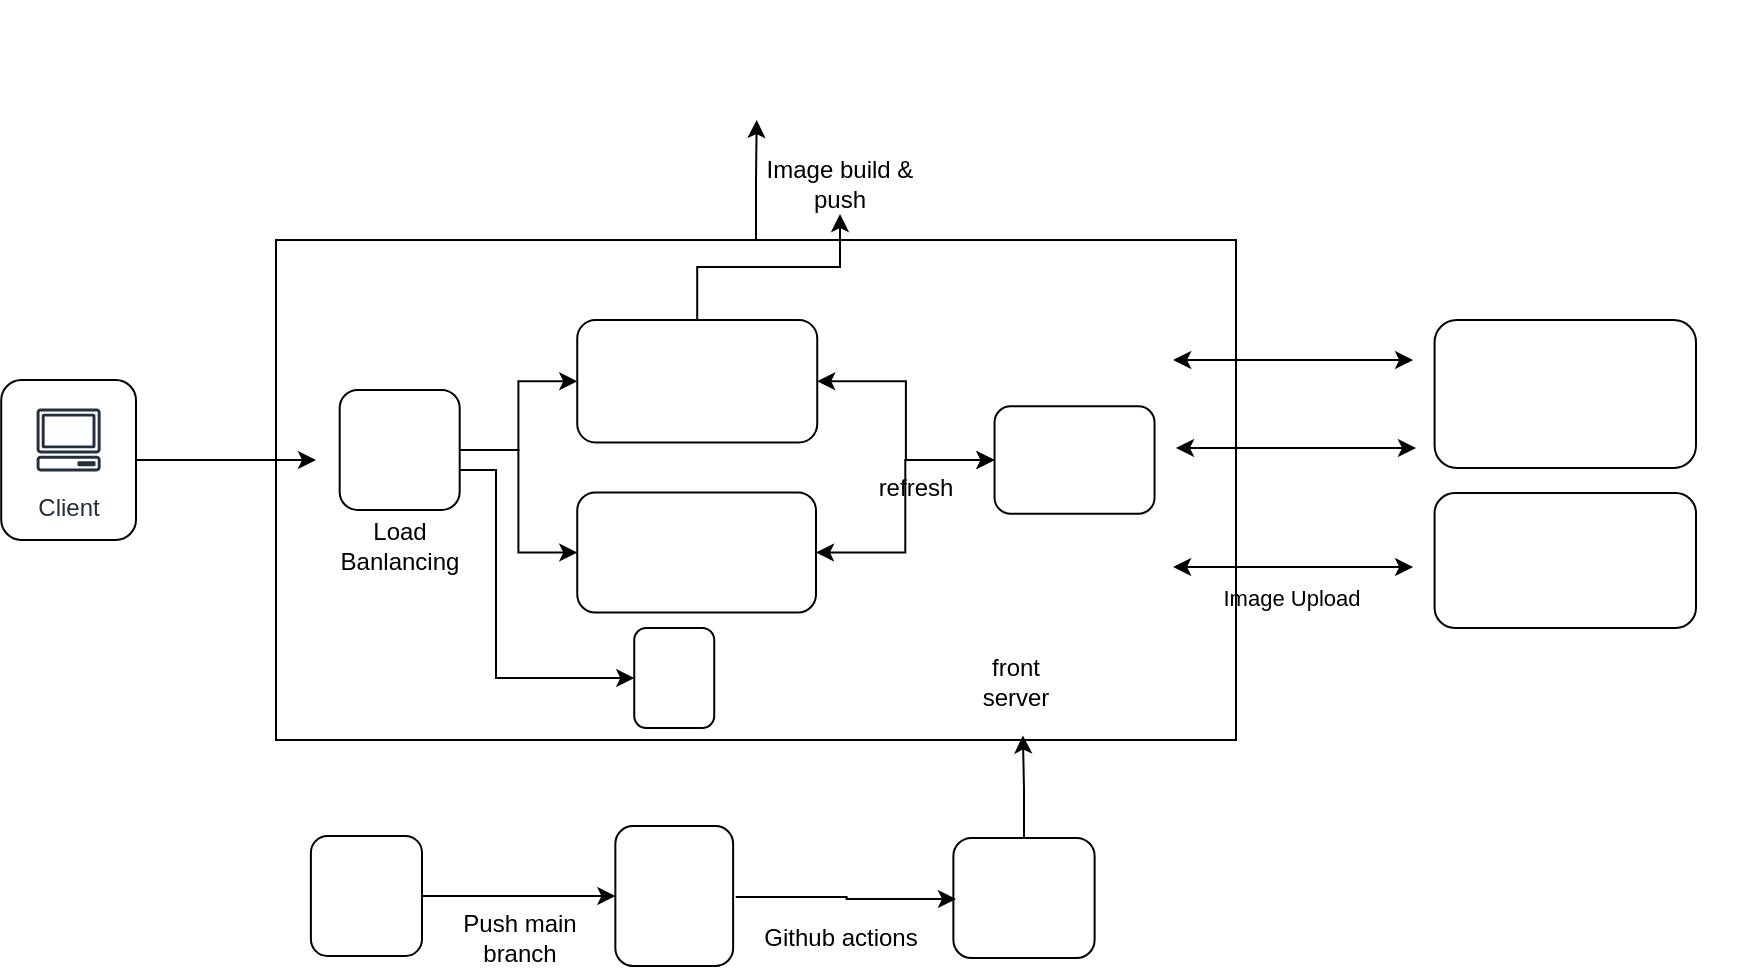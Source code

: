 <mxfile version="24.5.5" type="github">
  <diagram name="페이지-1" id="1Nj2JKqqLKqhdEVH43Pk">
    <mxGraphModel dx="1434" dy="820" grid="1" gridSize="10" guides="1" tooltips="1" connect="1" arrows="1" fold="1" page="1" pageScale="1" pageWidth="827" pageHeight="1169" math="0" shadow="0">
      <root>
        <mxCell id="0" />
        <mxCell id="1" parent="0" />
        <mxCell id="aObFqOrkm4D2NBB3cYtV-1" value="" style="shape=image;verticalLabelPosition=bottom;labelBackgroundColor=default;verticalAlign=top;aspect=fixed;imageAspect=0;image=https://w7.pngwing.com/pngs/413/267/png-transparent-jwt-io-json-web-token-hd-logo.png;" parent="1" vertex="1">
          <mxGeometry x="380" y="348.45" width="51.11" height="25.56" as="geometry" />
        </mxCell>
        <mxCell id="i-cxC0E5uGYgdnKONJuh-79" style="edgeStyle=orthogonalEdgeStyle;rounded=0;orthogonalLoop=1;jettySize=auto;html=1;exitX=1;exitY=0.5;exitDx=0;exitDy=0;entryX=0;entryY=0.5;entryDx=0;entryDy=0;" parent="1" source="i-cxC0E5uGYgdnKONJuh-68" target="i-cxC0E5uGYgdnKONJuh-71" edge="1">
          <mxGeometry relative="1" as="geometry" />
        </mxCell>
        <mxCell id="i-cxC0E5uGYgdnKONJuh-68" value="" style="rounded=1;whiteSpace=wrap;html=1;fillColor=none;" parent="1" vertex="1">
          <mxGeometry x="257.45" y="618" width="55.55" height="60" as="geometry" />
        </mxCell>
        <mxCell id="i-cxC0E5uGYgdnKONJuh-65" style="edgeStyle=orthogonalEdgeStyle;rounded=0;orthogonalLoop=1;jettySize=auto;html=1;exitX=0.5;exitY=0;exitDx=0;exitDy=0;" parent="1" source="i-cxC0E5uGYgdnKONJuh-7" edge="1">
          <mxGeometry relative="1" as="geometry">
            <mxPoint x="480.333" y="260.0" as="targetPoint" />
          </mxGeometry>
        </mxCell>
        <mxCell id="i-cxC0E5uGYgdnKONJuh-7" value="" style="rounded=0;whiteSpace=wrap;html=1;fillColor=none;" parent="1" vertex="1">
          <mxGeometry x="240" y="320.01" width="480" height="249.99" as="geometry" />
        </mxCell>
        <mxCell id="i-cxC0E5uGYgdnKONJuh-25" style="edgeStyle=orthogonalEdgeStyle;rounded=0;orthogonalLoop=1;jettySize=auto;html=1;exitX=1;exitY=0.5;exitDx=0;exitDy=0;entryX=0;entryY=0.5;entryDx=0;entryDy=0;strokeColor=default;startArrow=none;startFill=0;" parent="1" source="i-cxC0E5uGYgdnKONJuh-9" target="i-cxC0E5uGYgdnKONJuh-21" edge="1">
          <mxGeometry relative="1" as="geometry" />
        </mxCell>
        <mxCell id="i-cxC0E5uGYgdnKONJuh-28" style="edgeStyle=orthogonalEdgeStyle;rounded=0;orthogonalLoop=1;jettySize=auto;html=1;" parent="1" source="i-cxC0E5uGYgdnKONJuh-9" target="i-cxC0E5uGYgdnKONJuh-22" edge="1">
          <mxGeometry relative="1" as="geometry" />
        </mxCell>
        <mxCell id="i-cxC0E5uGYgdnKONJuh-9" value="" style="rounded=1;whiteSpace=wrap;html=1;fillColor=none;" parent="1" vertex="1">
          <mxGeometry x="271.84" y="395" width="60" height="60" as="geometry" />
        </mxCell>
        <mxCell id="i-cxC0E5uGYgdnKONJuh-17" value="" style="rounded=1;whiteSpace=wrap;html=1;fillColor=none;" parent="1" vertex="1">
          <mxGeometry x="102.61" y="390" width="67.39" height="80" as="geometry" />
        </mxCell>
        <mxCell id="i-cxC0E5uGYgdnKONJuh-5" value="" style="shape=image;verticalLabelPosition=bottom;labelBackgroundColor=default;verticalAlign=top;aspect=fixed;imageAspect=0;image=https://upload.wikimedia.org/wikipedia/commons/7/79/Docker_%28container_engine%29_logo.png;" parent="1" vertex="1">
          <mxGeometry x="294.87" y="385" width="62.76" height="15" as="geometry" />
        </mxCell>
        <mxCell id="i-cxC0E5uGYgdnKONJuh-6" value="" style="shape=image;verticalLabelPosition=bottom;labelBackgroundColor=default;verticalAlign=top;aspect=fixed;imageAspect=0;image=https://velog.velcdn.com/images/flfns333/post/fa095e26-f74c-40a2-b623-ec751fe48353/image.png;shadow=1;" parent="1" vertex="1">
          <mxGeometry x="180" y="294" width="125.22" height="80" as="geometry" />
        </mxCell>
        <mxCell id="EQuz4xtSTFHQM5giMbNc-6" style="edgeStyle=orthogonalEdgeStyle;rounded=0;orthogonalLoop=1;jettySize=auto;html=1;exitX=1;exitY=0.75;exitDx=0;exitDy=0;entryX=1;entryY=0.5;entryDx=0;entryDy=0;" edge="1" parent="1" source="i-cxC0E5uGYgdnKONJuh-8" target="aObFqOrkm4D2NBB3cYtV-9">
          <mxGeometry relative="1" as="geometry">
            <Array as="points">
              <mxPoint x="350" y="435" />
              <mxPoint x="350" y="539" />
            </Array>
          </mxGeometry>
        </mxCell>
        <mxCell id="i-cxC0E5uGYgdnKONJuh-8" value="" style="shape=image;verticalLabelPosition=bottom;labelBackgroundColor=default;verticalAlign=top;aspect=fixed;imageAspect=0;image=https://download.logo.wine/logo/Nginx/Nginx-Logo.wine.png;" parent="1" vertex="1">
          <mxGeometry x="271.84" y="405" width="60" height="40" as="geometry" />
        </mxCell>
        <mxCell id="i-cxC0E5uGYgdnKONJuh-12" style="edgeStyle=orthogonalEdgeStyle;rounded=0;orthogonalLoop=1;jettySize=auto;html=1;" parent="1" source="i-cxC0E5uGYgdnKONJuh-17" edge="1">
          <mxGeometry relative="1" as="geometry">
            <mxPoint x="180" y="425" as="sourcePoint" />
            <mxPoint x="260" y="430" as="targetPoint" />
          </mxGeometry>
        </mxCell>
        <mxCell id="i-cxC0E5uGYgdnKONJuh-20" value="Client" style="sketch=0;outlineConnect=0;fontColor=#232F3E;gradientColor=none;strokeColor=#232F3E;fillColor=#ffffff;dashed=0;verticalLabelPosition=bottom;verticalAlign=top;align=center;html=1;fontSize=12;fontStyle=0;aspect=fixed;shape=mxgraph.aws4.resourceIcon;resIcon=mxgraph.aws4.client;" parent="1" vertex="1">
          <mxGeometry x="116.31" y="400" width="40" height="40" as="geometry" />
        </mxCell>
        <mxCell id="i-cxC0E5uGYgdnKONJuh-33" style="edgeStyle=orthogonalEdgeStyle;rounded=0;orthogonalLoop=1;jettySize=auto;html=1;exitX=1;exitY=0.5;exitDx=0;exitDy=0;startArrow=classic;startFill=1;entryX=0;entryY=0.5;entryDx=0;entryDy=0;" parent="1" source="i-cxC0E5uGYgdnKONJuh-21" target="i-cxC0E5uGYgdnKONJuh-38" edge="1">
          <mxGeometry relative="1" as="geometry" />
        </mxCell>
        <mxCell id="aObFqOrkm4D2NBB3cYtV-4" value="" style="edgeStyle=orthogonalEdgeStyle;rounded=0;orthogonalLoop=1;jettySize=auto;html=1;" parent="1" source="i-cxC0E5uGYgdnKONJuh-21" target="i-cxC0E5uGYgdnKONJuh-66" edge="1">
          <mxGeometry relative="1" as="geometry" />
        </mxCell>
        <mxCell id="i-cxC0E5uGYgdnKONJuh-21" value="" style="rounded=1;whiteSpace=wrap;html=1;fillColor=none;" parent="1" vertex="1">
          <mxGeometry x="390.62" y="360" width="120" height="61.25" as="geometry" />
        </mxCell>
        <mxCell id="i-cxC0E5uGYgdnKONJuh-34" style="edgeStyle=orthogonalEdgeStyle;rounded=0;orthogonalLoop=1;jettySize=auto;html=1;exitX=1;exitY=0.5;exitDx=0;exitDy=0;startArrow=classic;startFill=1;entryX=0;entryY=0.5;entryDx=0;entryDy=0;" parent="1" source="i-cxC0E5uGYgdnKONJuh-22" target="i-cxC0E5uGYgdnKONJuh-38" edge="1">
          <mxGeometry relative="1" as="geometry">
            <mxPoint x="580" y="430" as="targetPoint" />
          </mxGeometry>
        </mxCell>
        <mxCell id="i-cxC0E5uGYgdnKONJuh-22" value="" style="rounded=1;whiteSpace=wrap;html=1;fillColor=none;" parent="1" vertex="1">
          <mxGeometry x="390.62" y="446.25" width="119.38" height="60" as="geometry" />
        </mxCell>
        <mxCell id="i-cxC0E5uGYgdnKONJuh-23" value="" style="shape=image;verticalLabelPosition=bottom;labelBackgroundColor=default;verticalAlign=top;aspect=fixed;imageAspect=0;image=https://images.velog.io/images/malgum/post/979fb612-584b-4942-a634-1e38e591fa12/%EB%8B%A4%EC%9A%B4%EB%A1%9C%EB%93%9C.png;" parent="1" vertex="1">
          <mxGeometry x="407.76" y="368.75" width="85.72" height="45" as="geometry" />
        </mxCell>
        <mxCell id="i-cxC0E5uGYgdnKONJuh-24" value="" style="shape=image;verticalLabelPosition=bottom;labelBackgroundColor=default;verticalAlign=top;aspect=fixed;imageAspect=0;image=https://images.velog.io/images/malgum/post/979fb612-584b-4942-a634-1e38e591fa12/%EB%8B%A4%EC%9A%B4%EB%A1%9C%EB%93%9C.png;" parent="1" vertex="1">
          <mxGeometry x="407.76" y="453.75" width="85.72" height="45" as="geometry" />
        </mxCell>
        <mxCell id="i-cxC0E5uGYgdnKONJuh-26" value="" style="shape=image;verticalLabelPosition=bottom;labelBackgroundColor=default;verticalAlign=top;aspect=fixed;imageAspect=0;image=https://upload.wikimedia.org/wikipedia/commons/7/79/Docker_%28container_engine%29_logo.png;" parent="1" vertex="1">
          <mxGeometry x="472" y="353.73" width="62.76" height="15" as="geometry" />
        </mxCell>
        <mxCell id="i-cxC0E5uGYgdnKONJuh-27" value="" style="shape=image;verticalLabelPosition=bottom;labelBackgroundColor=default;verticalAlign=top;aspect=fixed;imageAspect=0;image=https://upload.wikimedia.org/wikipedia/commons/7/79/Docker_%28container_engine%29_logo.png;" parent="1" vertex="1">
          <mxGeometry x="466.62" y="438.75" width="62.76" height="15" as="geometry" />
        </mxCell>
        <mxCell id="i-cxC0E5uGYgdnKONJuh-29" value="" style="shape=image;verticalLabelPosition=bottom;labelBackgroundColor=default;verticalAlign=top;aspect=fixed;imageAspect=0;image=https://miro.medium.com/v2/resize:fit:1200/0*pgqnHeTZEmJhpRxX.png;" parent="1" vertex="1">
          <mxGeometry x="827" y="374" width="112.29" height="48.75" as="geometry" />
        </mxCell>
        <mxCell id="i-cxC0E5uGYgdnKONJuh-30" value="" style="shape=image;verticalLabelPosition=bottom;labelBackgroundColor=default;verticalAlign=top;aspect=fixed;imageAspect=0;image=https://upload.wikimedia.org/wikipedia/commons/thumb/6/64/Logo-redis.svg/2560px-Logo-redis.svg.png;" parent="1" vertex="1">
          <mxGeometry x="610" y="420" width="58.53" height="20" as="geometry" />
        </mxCell>
        <mxCell id="i-cxC0E5uGYgdnKONJuh-36" value="refresh" style="text;html=1;align=center;verticalAlign=middle;whiteSpace=wrap;rounded=0;" parent="1" vertex="1">
          <mxGeometry x="540" y="433.75" width="40" height="20" as="geometry" />
        </mxCell>
        <mxCell id="i-cxC0E5uGYgdnKONJuh-38" value="" style="rounded=1;whiteSpace=wrap;html=1;fillColor=none;" parent="1" vertex="1">
          <mxGeometry x="599.27" y="403.13" width="80" height="53.75" as="geometry" />
        </mxCell>
        <mxCell id="i-cxC0E5uGYgdnKONJuh-44" value="Load Banlancing" style="text;html=1;align=center;verticalAlign=middle;whiteSpace=wrap;rounded=0;" parent="1" vertex="1">
          <mxGeometry x="261.84" y="453.75" width="80" height="38.75" as="geometry" />
        </mxCell>
        <mxCell id="i-cxC0E5uGYgdnKONJuh-45" value="" style="shape=image;verticalLabelPosition=bottom;labelBackgroundColor=default;verticalAlign=top;aspect=fixed;imageAspect=0;image=https://blog.kakaocdn.net/dn/barZ7n/btsEZaJP3Bj/EA4iHyMxwQxQYHMwJTLwmK/img.png;" parent="1" vertex="1">
          <mxGeometry x="796.14" y="454" width="174" height="60" as="geometry" />
        </mxCell>
        <mxCell id="i-cxC0E5uGYgdnKONJuh-49" value="&lt;font style=&quot;font-size: 11px;&quot;&gt;Image&amp;nbsp;&lt;/font&gt;&lt;span style=&quot;font-size: 11px; text-align: left; background-color: initial;&quot;&gt;Upload&lt;/span&gt;" style="text;html=1;align=center;verticalAlign=middle;whiteSpace=wrap;rounded=0;" parent="1" vertex="1">
          <mxGeometry x="693.55" y="484" width="107.59" height="30" as="geometry" />
        </mxCell>
        <mxCell id="i-cxC0E5uGYgdnKONJuh-50" value="" style="rounded=1;whiteSpace=wrap;html=1;fillColor=none;" parent="1" vertex="1">
          <mxGeometry x="819.29" y="360" width="130.71" height="74" as="geometry" />
        </mxCell>
        <mxCell id="i-cxC0E5uGYgdnKONJuh-51" value="" style="rounded=1;whiteSpace=wrap;html=1;fillColor=none;" parent="1" vertex="1">
          <mxGeometry x="819.29" y="446.5" width="130.71" height="67.5" as="geometry" />
        </mxCell>
        <mxCell id="i-cxC0E5uGYgdnKONJuh-53" value="" style="endArrow=classic;startArrow=classic;html=1;rounded=0;" parent="1" edge="1">
          <mxGeometry width="50" height="50" relative="1" as="geometry">
            <mxPoint x="690" y="424" as="sourcePoint" />
            <mxPoint x="810" y="424" as="targetPoint" />
          </mxGeometry>
        </mxCell>
        <mxCell id="i-cxC0E5uGYgdnKONJuh-57" value="" style="endArrow=classic;startArrow=classic;html=1;rounded=0;" parent="1" edge="1">
          <mxGeometry width="50" height="50" relative="1" as="geometry">
            <mxPoint x="688.55" y="483.5" as="sourcePoint" />
            <mxPoint x="808.55" y="483.5" as="targetPoint" />
          </mxGeometry>
        </mxCell>
        <mxCell id="i-cxC0E5uGYgdnKONJuh-58" value="" style="endArrow=classic;startArrow=classic;html=1;rounded=0;" parent="1" edge="1">
          <mxGeometry width="50" height="50" relative="1" as="geometry">
            <mxPoint x="688.55" y="380" as="sourcePoint" />
            <mxPoint x="808.55" y="380" as="targetPoint" />
          </mxGeometry>
        </mxCell>
        <mxCell id="i-cxC0E5uGYgdnKONJuh-62" value="" style="shape=image;verticalLabelPosition=bottom;labelBackgroundColor=default;verticalAlign=top;aspect=fixed;imageAspect=0;image=https://logos-world.net/wp-content/uploads/2021/02/Docker-Logo-2013-2015.png;" parent="1" vertex="1">
          <mxGeometry x="431.11" y="200" width="97.78" height="55" as="geometry" />
        </mxCell>
        <mxCell id="i-cxC0E5uGYgdnKONJuh-66" value="Image build &amp;amp; push" style="text;html=1;align=center;verticalAlign=middle;whiteSpace=wrap;rounded=0;" parent="1" vertex="1">
          <mxGeometry x="472" y="277" width="100" height="30" as="geometry" />
        </mxCell>
        <mxCell id="i-cxC0E5uGYgdnKONJuh-67" value="" style="shape=image;verticalLabelPosition=bottom;labelBackgroundColor=default;verticalAlign=top;aspect=fixed;imageAspect=0;image=https://upload.wikimedia.org/wikipedia/commons/f/f1/Vue.png;" parent="1" vertex="1">
          <mxGeometry x="264.45" y="630" width="44" height="44" as="geometry" />
        </mxCell>
        <mxCell id="i-cxC0E5uGYgdnKONJuh-70" value="" style="shape=image;verticalLabelPosition=bottom;labelBackgroundColor=default;verticalAlign=top;aspect=fixed;imageAspect=0;image=https://velog.velcdn.com/images/hyeongjun/post/7b3d94c6-27f4-429c-8894-b8b3540cca40/image.png;" parent="1" vertex="1">
          <mxGeometry x="400" y="625" width="78.23" height="44" as="geometry" />
        </mxCell>
        <mxCell id="i-cxC0E5uGYgdnKONJuh-80" style="edgeStyle=orthogonalEdgeStyle;rounded=0;orthogonalLoop=1;jettySize=auto;html=1;exitX=1;exitY=0.5;exitDx=0;exitDy=0;entryX=0;entryY=0.5;entryDx=0;entryDy=0;" parent="1" edge="1">
          <mxGeometry relative="1" as="geometry">
            <mxPoint x="469.87" y="648.5" as="sourcePoint" />
            <mxPoint x="580" y="649.5" as="targetPoint" />
            <Array as="points">
              <mxPoint x="525.31" y="648.5" />
              <mxPoint x="525.31" y="649.5" />
            </Array>
          </mxGeometry>
        </mxCell>
        <mxCell id="i-cxC0E5uGYgdnKONJuh-71" value="" style="rounded=1;whiteSpace=wrap;html=1;fillColor=none;" parent="1" vertex="1">
          <mxGeometry x="409.68" y="613" width="58.88" height="70" as="geometry" />
        </mxCell>
        <mxCell id="i-cxC0E5uGYgdnKONJuh-76" value="" style="shape=image;verticalLabelPosition=bottom;labelBackgroundColor=default;verticalAlign=top;aspect=fixed;imageAspect=0;image=https://seeklogo.com/images/G/github-actions-logo-031704BDC6-seeklogo.com.png;" parent="1" vertex="1">
          <mxGeometry x="590" y="625" width="48" height="48" as="geometry" />
        </mxCell>
        <mxCell id="i-cxC0E5uGYgdnKONJuh-78" value="" style="rounded=1;whiteSpace=wrap;html=1;fillColor=none;" parent="1" vertex="1">
          <mxGeometry x="578.69" y="619" width="70.62" height="60" as="geometry" />
        </mxCell>
        <mxCell id="i-cxC0E5uGYgdnKONJuh-82" value="Push main branch" style="text;html=1;align=center;verticalAlign=middle;whiteSpace=wrap;rounded=0;" parent="1" vertex="1">
          <mxGeometry x="324" y="659" width="76" height="20" as="geometry" />
        </mxCell>
        <mxCell id="i-cxC0E5uGYgdnKONJuh-83" value="Github actions" style="text;html=1;align=center;verticalAlign=middle;whiteSpace=wrap;rounded=0;" parent="1" vertex="1">
          <mxGeometry x="460.5" y="654" width="123" height="30" as="geometry" />
        </mxCell>
        <mxCell id="i-cxC0E5uGYgdnKONJuh-84" style="edgeStyle=orthogonalEdgeStyle;rounded=0;orthogonalLoop=1;jettySize=auto;html=1;exitX=0.5;exitY=0;exitDx=0;exitDy=0;entryX=0.778;entryY=0.991;entryDx=0;entryDy=0;entryPerimeter=0;" parent="1" source="i-cxC0E5uGYgdnKONJuh-78" target="i-cxC0E5uGYgdnKONJuh-7" edge="1">
          <mxGeometry relative="1" as="geometry" />
        </mxCell>
        <mxCell id="aObFqOrkm4D2NBB3cYtV-5" value="" style="shape=image;verticalLabelPosition=bottom;labelBackgroundColor=default;verticalAlign=top;aspect=fixed;imageAspect=0;image=https://w7.pngwing.com/pngs/413/267/png-transparent-jwt-io-json-web-token-hd-logo.png;" parent="1" vertex="1">
          <mxGeometry x="380" y="430.47" width="51.11" height="25.56" as="geometry" />
        </mxCell>
        <mxCell id="aObFqOrkm4D2NBB3cYtV-7" value="" style="shape=image;verticalLabelPosition=bottom;labelBackgroundColor=default;verticalAlign=top;aspect=fixed;imageAspect=0;image=https://upload.wikimedia.org/wikipedia/commons/f/f1/Vue.png;" parent="1" vertex="1">
          <mxGeometry x="422.12" y="524" width="34" height="34" as="geometry" />
        </mxCell>
        <mxCell id="aObFqOrkm4D2NBB3cYtV-9" value="" style="rounded=1;whiteSpace=wrap;html=1;fillColor=none;direction=west;" parent="1" vertex="1">
          <mxGeometry x="419.12" y="514" width="40" height="50" as="geometry" />
        </mxCell>
        <mxCell id="Tf6TZ_C7BGhLS7u4zZ3T-1" value="front server" style="text;html=1;align=center;verticalAlign=middle;whiteSpace=wrap;rounded=0;" parent="1" vertex="1">
          <mxGeometry x="580" y="526" width="60" height="30" as="geometry" />
        </mxCell>
        <mxCell id="Tf6TZ_C7BGhLS7u4zZ3T-4" value="" style="shape=image;verticalLabelPosition=bottom;labelBackgroundColor=default;verticalAlign=top;aspect=fixed;imageAspect=0;image=https://upload.wikimedia.org/wikipedia/commons/7/79/Docker_%28container_engine%29_logo.png;" parent="1" vertex="1">
          <mxGeometry x="578.69" y="395" width="62.76" height="15" as="geometry" />
        </mxCell>
        <mxCell id="EQuz4xtSTFHQM5giMbNc-4" value="" style="shape=image;verticalLabelPosition=bottom;labelBackgroundColor=default;verticalAlign=top;aspect=fixed;imageAspect=0;image=https://upload.wikimedia.org/wikipedia/commons/7/79/Docker_%28container_engine%29_logo.png;" vertex="1" parent="1">
          <mxGeometry x="447.24" y="545" width="62.76" height="15" as="geometry" />
        </mxCell>
      </root>
    </mxGraphModel>
  </diagram>
</mxfile>
